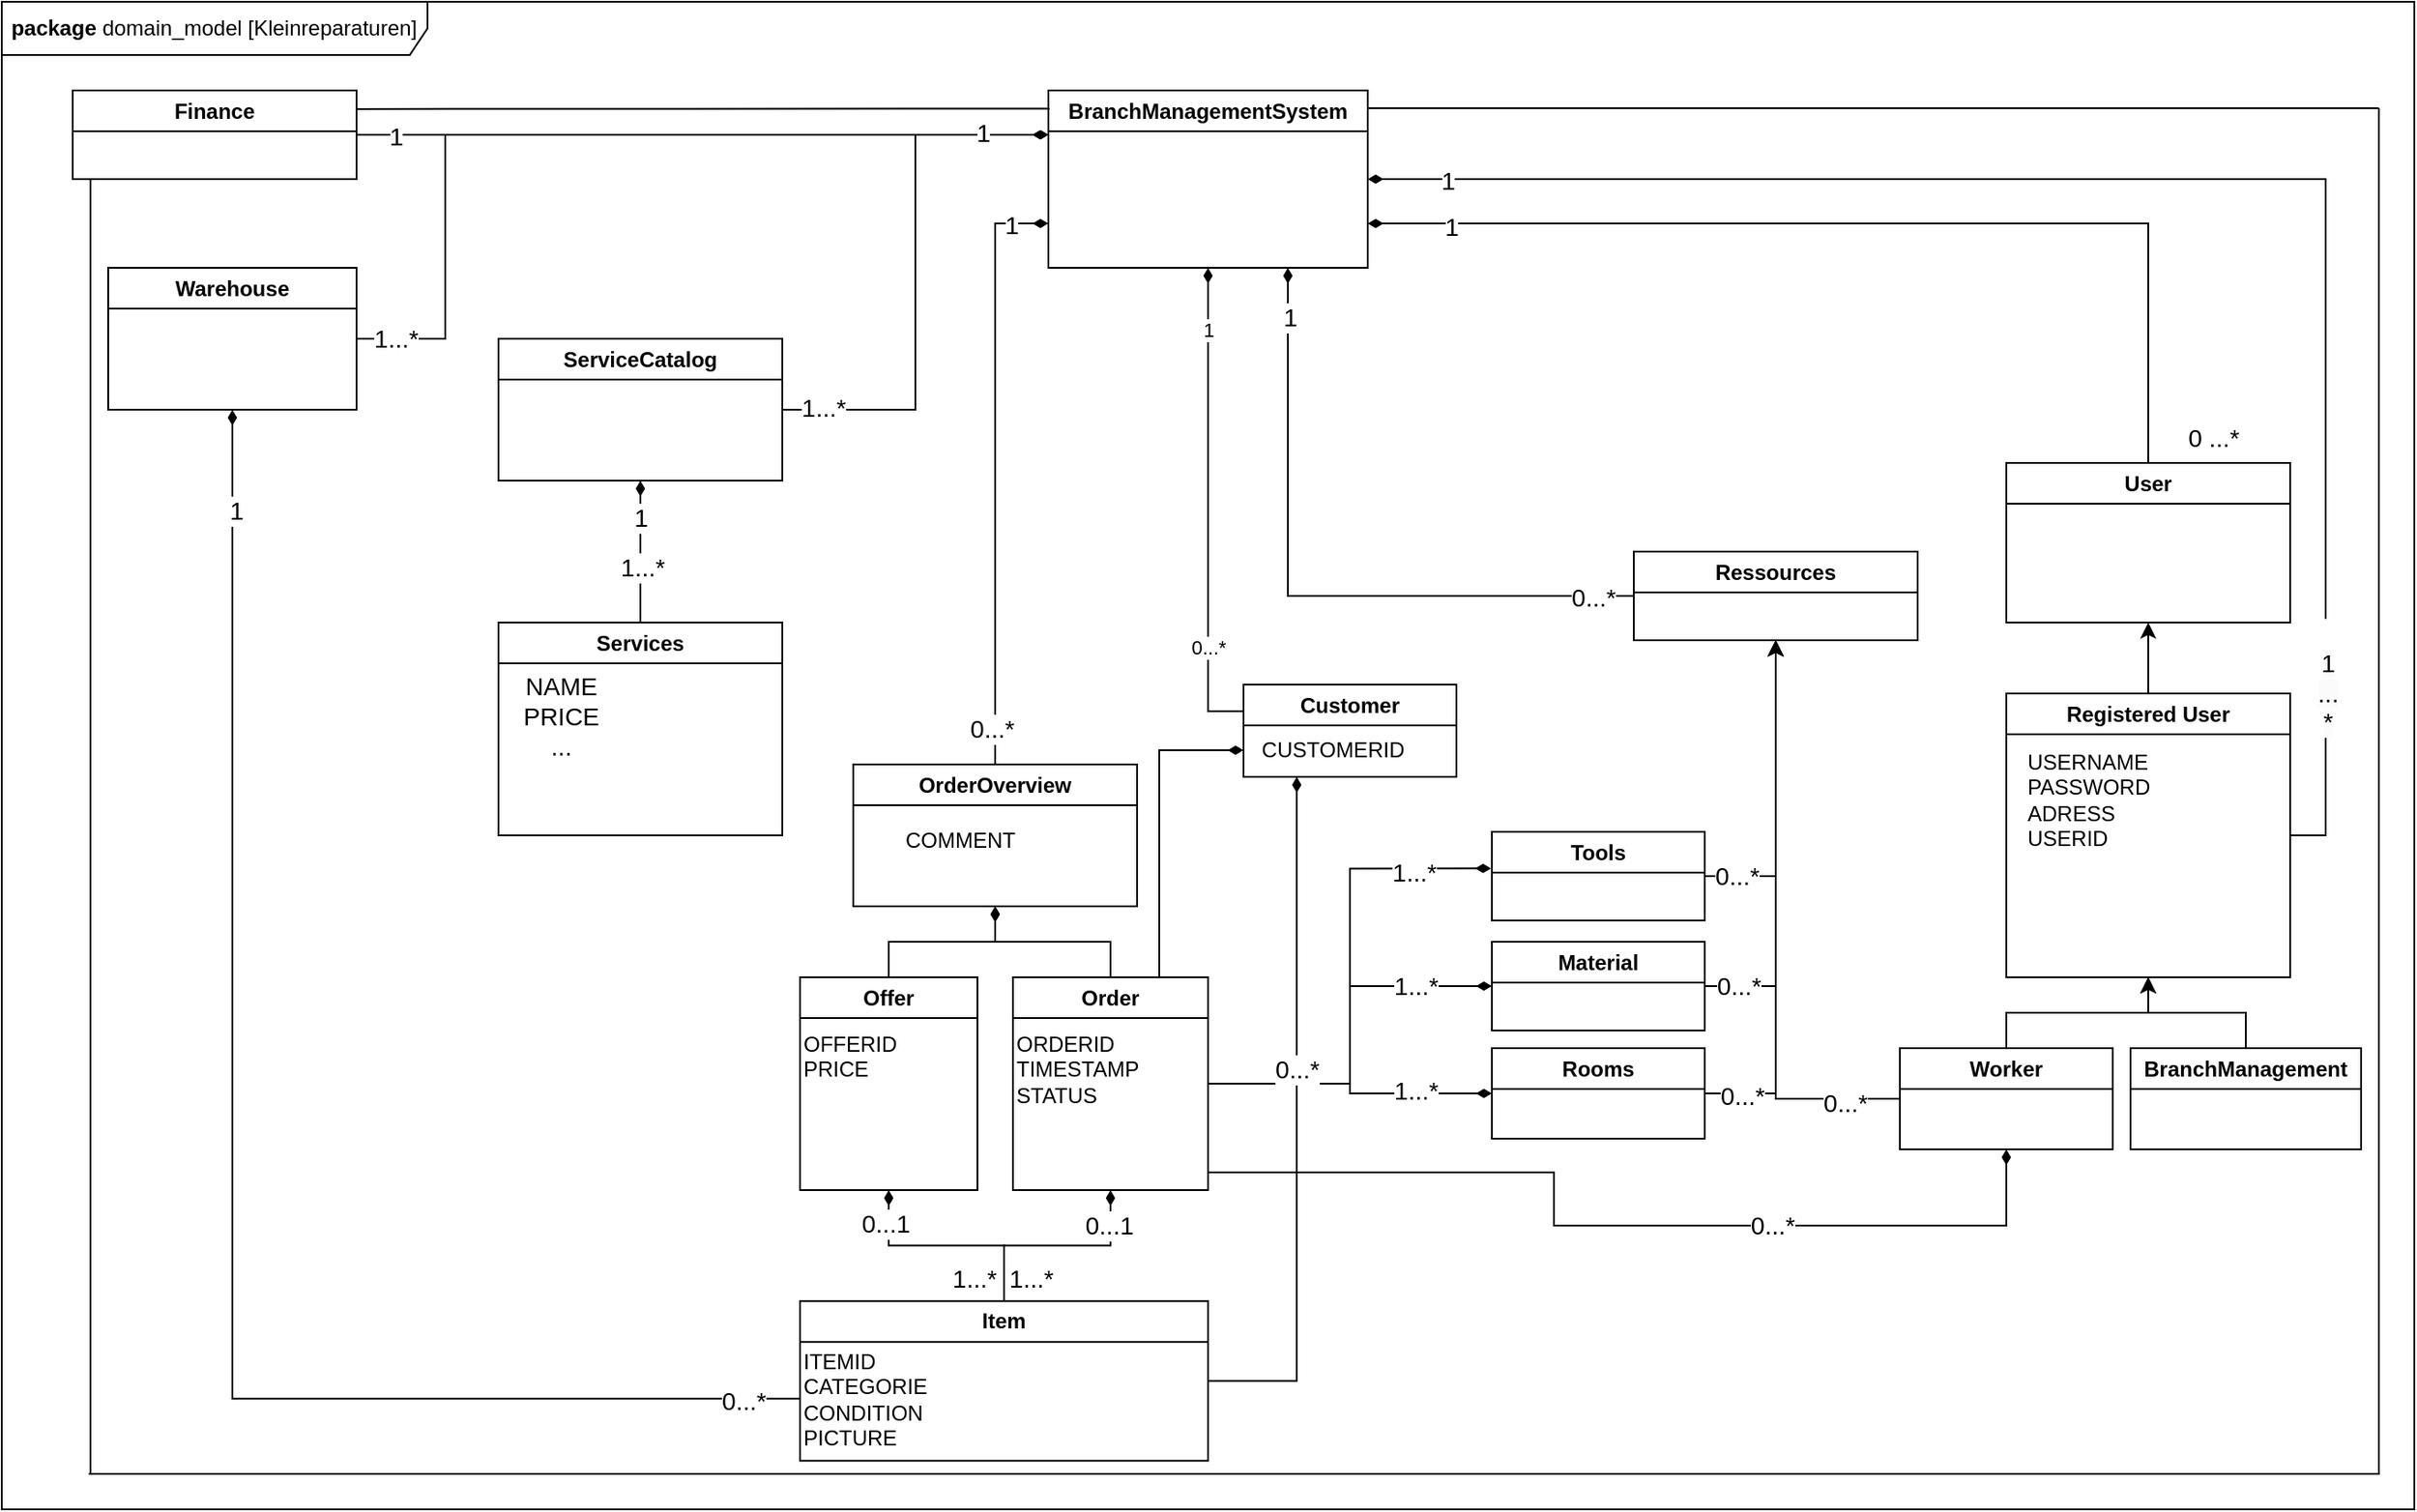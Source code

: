 <mxfile version="24.2.7" type="device">
  <diagram id="Yn2aoOHRh6MFNlnkPbl-" name="Version 2 (Jannes)">
    <mxGraphModel dx="2510" dy="2087" grid="1" gridSize="10" guides="1" tooltips="1" connect="1" arrows="1" fold="1" page="1" pageScale="1" pageWidth="827" pageHeight="1169" math="0" shadow="0">
      <root>
        <mxCell id="0" />
        <mxCell id="1" parent="0" />
        <mxCell id="8MOcwneKtv6zkITeavdK-9" style="edgeStyle=orthogonalEdgeStyle;rounded=0;orthogonalLoop=1;jettySize=auto;html=1;entryX=0.5;entryY=1;entryDx=0;entryDy=0;" parent="1" source="yJ_Jj67r5UvaJyy1enGA-1" target="8MOcwneKtv6zkITeavdK-4" edge="1">
          <mxGeometry relative="1" as="geometry" />
        </mxCell>
        <mxCell id="8MOcwneKtv6zkITeavdK-13" style="edgeStyle=orthogonalEdgeStyle;rounded=0;orthogonalLoop=1;jettySize=auto;html=1;entryX=1;entryY=0.5;entryDx=0;entryDy=0;exitX=1;exitY=0.5;exitDx=0;exitDy=0;endArrow=diamondThin;endFill=1;" parent="1" source="yJ_Jj67r5UvaJyy1enGA-1" target="8MOcwneKtv6zkITeavdK-5" edge="1">
          <mxGeometry relative="1" as="geometry" />
        </mxCell>
        <mxCell id="zqzKAoWXqfA8L6BJdc7o-20" value="&lt;font style=&quot;font-size: 14px;&quot;&gt;1&lt;/font&gt;" style="edgeLabel;html=1;align=center;verticalAlign=middle;resizable=0;points=[];" parent="8MOcwneKtv6zkITeavdK-13" vertex="1" connectable="0">
          <mxGeometry x="0.903" y="1" relative="1" as="geometry">
            <mxPoint as="offset" />
          </mxGeometry>
        </mxCell>
        <mxCell id="33N8ULpZx4EMxlpKR_Wp-2" value="&lt;font style=&quot;font-size: 14px;&quot;&gt;&lt;br&gt;&lt;span style=&quot;color: rgb(0, 0, 0); font-family: Helvetica; font-style: normal; font-variant-ligatures: normal; font-variant-caps: normal; font-weight: 400; letter-spacing: normal; orphans: 2; text-align: center; text-indent: 0px; text-transform: none; widows: 2; word-spacing: 0px; -webkit-text-stroke-width: 0px; white-space: normal; background-color: rgb(251, 251, 251); text-decoration-thickness: initial; text-decoration-style: initial; text-decoration-color: initial; float: none; display: inline !important;&quot;&gt;1 ... *&lt;/span&gt;&lt;br&gt;&lt;/font&gt;" style="edgeLabel;html=1;align=center;verticalAlign=middle;resizable=0;points=[];" parent="8MOcwneKtv6zkITeavdK-13" vertex="1" connectable="0">
          <mxGeometry x="-0.764" y="-1" relative="1" as="geometry">
            <mxPoint as="offset" />
          </mxGeometry>
        </mxCell>
        <mxCell id="yJ_Jj67r5UvaJyy1enGA-1" value="Registered User" style="swimlane;whiteSpace=wrap;html=1;" parent="1" vertex="1">
          <mxGeometry x="450" y="240" width="160" height="160" as="geometry" />
        </mxCell>
        <mxCell id="33N8ULpZx4EMxlpKR_Wp-28" value="USERNAME&lt;div&gt;PASSWORD&lt;/div&gt;&lt;div&gt;ADRESS&lt;br&gt;USERID&lt;/div&gt;" style="text;html=1;align=left;verticalAlign=middle;resizable=0;points=[];autosize=1;strokeColor=none;fillColor=none;" parent="yJ_Jj67r5UvaJyy1enGA-1" vertex="1">
          <mxGeometry x="10" y="25" width="90" height="70" as="geometry" />
        </mxCell>
        <mxCell id="8MOcwneKtv6zkITeavdK-1" value="Customer" style="swimlane;whiteSpace=wrap;html=1;" parent="1" vertex="1">
          <mxGeometry x="20" y="235" width="120" height="52" as="geometry" />
        </mxCell>
        <mxCell id="nlekxh2a4RUyMmhlE-8h-7" value="CUSTOMERID" style="text;html=1;align=center;verticalAlign=middle;resizable=0;points=[];autosize=1;strokeColor=none;fillColor=none;" parent="8MOcwneKtv6zkITeavdK-1" vertex="1">
          <mxGeometry y="22" width="100" height="30" as="geometry" />
        </mxCell>
        <mxCell id="8MOcwneKtv6zkITeavdK-8" style="edgeStyle=orthogonalEdgeStyle;rounded=0;orthogonalLoop=1;jettySize=auto;html=1;exitX=0.5;exitY=0;exitDx=0;exitDy=0;entryX=0.5;entryY=1;entryDx=0;entryDy=0;" parent="1" source="8MOcwneKtv6zkITeavdK-2" target="yJ_Jj67r5UvaJyy1enGA-1" edge="1">
          <mxGeometry relative="1" as="geometry" />
        </mxCell>
        <mxCell id="8MOcwneKtv6zkITeavdK-2" value="BranchManagement" style="swimlane;whiteSpace=wrap;html=1;" parent="1" vertex="1">
          <mxGeometry x="520" y="440" width="130" height="57" as="geometry" />
        </mxCell>
        <mxCell id="8MOcwneKtv6zkITeavdK-10" style="edgeStyle=orthogonalEdgeStyle;rounded=0;orthogonalLoop=1;jettySize=auto;html=1;entryX=1;entryY=0.75;entryDx=0;entryDy=0;exitX=0.5;exitY=0;exitDx=0;exitDy=0;endArrow=diamondThin;endFill=1;" parent="1" source="8MOcwneKtv6zkITeavdK-4" target="8MOcwneKtv6zkITeavdK-5" edge="1">
          <mxGeometry relative="1" as="geometry" />
        </mxCell>
        <mxCell id="zqzKAoWXqfA8L6BJdc7o-19" value="&lt;font style=&quot;font-size: 14px;&quot;&gt;1&lt;/font&gt;" style="edgeLabel;html=1;align=center;verticalAlign=middle;resizable=0;points=[];" parent="8MOcwneKtv6zkITeavdK-10" vertex="1" connectable="0">
          <mxGeometry x="0.838" y="2" relative="1" as="geometry">
            <mxPoint as="offset" />
          </mxGeometry>
        </mxCell>
        <mxCell id="8MOcwneKtv6zkITeavdK-4" value="User" style="swimlane;whiteSpace=wrap;html=1;" parent="1" vertex="1">
          <mxGeometry x="450" y="110" width="160" height="90" as="geometry" />
        </mxCell>
        <mxCell id="8MOcwneKtv6zkITeavdK-5" value="BranchManagementSystem" style="swimlane;whiteSpace=wrap;html=1;" parent="1" vertex="1">
          <mxGeometry x="-90" y="-100" width="180" height="100" as="geometry" />
        </mxCell>
        <mxCell id="8MOcwneKtv6zkITeavdK-11" value="&lt;font style=&quot;font-size: 14px;&quot;&gt;0 ...*&lt;/font&gt;" style="text;html=1;align=center;verticalAlign=middle;whiteSpace=wrap;rounded=0;" parent="1" vertex="1">
          <mxGeometry x="537" y="81" width="60" height="30" as="geometry" />
        </mxCell>
        <mxCell id="ufMA5EX9a9atEQRI4HPc-6" style="edgeStyle=orthogonalEdgeStyle;rounded=0;orthogonalLoop=1;jettySize=auto;html=1;exitX=0.5;exitY=1;exitDx=0;exitDy=0;endArrow=none;endFill=0;startArrow=diamondThin;startFill=1;" parent="1" source="8MOcwneKtv6zkITeavdK-15" target="ufMA5EX9a9atEQRI4HPc-5" edge="1">
          <mxGeometry relative="1" as="geometry" />
        </mxCell>
        <mxCell id="zqzKAoWXqfA8L6BJdc7o-25" value="&lt;font style=&quot;font-size: 14px;&quot;&gt;1&lt;/font&gt;" style="edgeLabel;html=1;align=center;verticalAlign=middle;resizable=0;points=[];" parent="ufMA5EX9a9atEQRI4HPc-6" vertex="1" connectable="0">
          <mxGeometry x="-0.671" relative="1" as="geometry">
            <mxPoint y="8" as="offset" />
          </mxGeometry>
        </mxCell>
        <mxCell id="zqzKAoWXqfA8L6BJdc7o-26" value="&lt;font style=&quot;font-size: 14px;&quot;&gt;1...*&lt;/font&gt;" style="edgeLabel;html=1;align=center;verticalAlign=middle;resizable=0;points=[];" parent="ufMA5EX9a9atEQRI4HPc-6" vertex="1" connectable="0">
          <mxGeometry x="0.208" y="1" relative="1" as="geometry">
            <mxPoint as="offset" />
          </mxGeometry>
        </mxCell>
        <mxCell id="nlekxh2a4RUyMmhlE-8h-5" style="edgeStyle=orthogonalEdgeStyle;rounded=0;orthogonalLoop=1;jettySize=auto;html=1;entryX=0;entryY=0.25;entryDx=0;entryDy=0;endArrow=diamondThin;endFill=1;" parent="1" source="8MOcwneKtv6zkITeavdK-15" target="8MOcwneKtv6zkITeavdK-5" edge="1">
          <mxGeometry relative="1" as="geometry" />
        </mxCell>
        <mxCell id="zqzKAoWXqfA8L6BJdc7o-27" value="&lt;font style=&quot;font-size: 14px;&quot;&gt;1...*&lt;/font&gt;" style="edgeLabel;html=1;align=center;verticalAlign=middle;resizable=0;points=[];" parent="nlekxh2a4RUyMmhlE-8h-5" vertex="1" connectable="0">
          <mxGeometry x="-0.851" y="1" relative="1" as="geometry">
            <mxPoint as="offset" />
          </mxGeometry>
        </mxCell>
        <mxCell id="8MOcwneKtv6zkITeavdK-15" value="ServiceCatalog" style="swimlane;whiteSpace=wrap;html=1;" parent="1" vertex="1">
          <mxGeometry x="-400" y="40" width="160" height="80" as="geometry">
            <mxRectangle x="-120" width="120" height="30" as="alternateBounds" />
          </mxGeometry>
        </mxCell>
        <mxCell id="ufMA5EX9a9atEQRI4HPc-1" value="OrderOverview" style="swimlane;whiteSpace=wrap;html=1;" parent="1" vertex="1">
          <mxGeometry x="-200" y="280" width="160" height="80" as="geometry">
            <mxRectangle x="-120" width="120" height="30" as="alternateBounds" />
          </mxGeometry>
        </mxCell>
        <mxCell id="ufMA5EX9a9atEQRI4HPc-2" style="edgeStyle=orthogonalEdgeStyle;rounded=0;orthogonalLoop=1;jettySize=auto;html=1;exitX=0.5;exitY=0;exitDx=0;exitDy=0;entryX=0;entryY=0.75;entryDx=0;entryDy=0;endArrow=diamondThin;endFill=1;" parent="1" source="ufMA5EX9a9atEQRI4HPc-1" target="8MOcwneKtv6zkITeavdK-5" edge="1">
          <mxGeometry relative="1" as="geometry">
            <mxPoint x="-120" y="10" as="targetPoint" />
          </mxGeometry>
        </mxCell>
        <mxCell id="zqzKAoWXqfA8L6BJdc7o-18" value="&lt;font style=&quot;font-size: 14px;&quot;&gt;1&lt;/font&gt;" style="edgeLabel;html=1;align=center;verticalAlign=middle;resizable=0;points=[];" parent="ufMA5EX9a9atEQRI4HPc-2" vertex="1" connectable="0">
          <mxGeometry x="0.874" y="-1" relative="1" as="geometry">
            <mxPoint as="offset" />
          </mxGeometry>
        </mxCell>
        <mxCell id="zqzKAoWXqfA8L6BJdc7o-24" value="&lt;font style=&quot;font-size: 14px;&quot;&gt;0...*&lt;/font&gt;" style="edgeLabel;html=1;align=center;verticalAlign=middle;resizable=0;points=[];" parent="ufMA5EX9a9atEQRI4HPc-2" vertex="1" connectable="0">
          <mxGeometry x="-0.881" y="2" relative="1" as="geometry">
            <mxPoint as="offset" />
          </mxGeometry>
        </mxCell>
        <mxCell id="ufMA5EX9a9atEQRI4HPc-5" value="Services" style="swimlane;whiteSpace=wrap;html=1;" parent="1" vertex="1">
          <mxGeometry x="-400" y="200" width="160" height="120" as="geometry">
            <mxRectangle x="-120" width="120" height="30" as="alternateBounds" />
          </mxGeometry>
        </mxCell>
        <mxCell id="ufMA5EX9a9atEQRI4HPc-8" value="&lt;p style=&quot;text-wrap: wrap; margin: 0px 0px 0px 4px;&quot;&gt;&lt;br&gt;&lt;/p&gt;" style="text;html=1;align=left;verticalAlign=middle;resizable=0;points=[];autosize=1;strokeColor=none;fillColor=none;" parent="ufMA5EX9a9atEQRI4HPc-5" vertex="1">
          <mxGeometry x="65" y="58" width="30" height="30" as="geometry" />
        </mxCell>
        <mxCell id="nlekxh2a4RUyMmhlE-8h-3" value="&lt;span style=&quot;font-size: 14px;&quot;&gt;NAME&lt;br&gt;PRICE&lt;br&gt;&lt;/span&gt;&lt;div&gt;&lt;span style=&quot;font-size: 14px;&quot;&gt;...&lt;/span&gt;&lt;/div&gt;" style="text;html=1;align=center;verticalAlign=middle;resizable=0;points=[];autosize=1;strokeColor=none;fillColor=none;" parent="ufMA5EX9a9atEQRI4HPc-5" vertex="1">
          <mxGeometry y="23" width="70" height="60" as="geometry" />
        </mxCell>
        <mxCell id="nlekxh2a4RUyMmhlE-8h-9" style="edgeStyle=orthogonalEdgeStyle;rounded=0;orthogonalLoop=1;jettySize=auto;html=1;entryX=0.5;entryY=1;entryDx=0;entryDy=0;" parent="1" source="nlekxh2a4RUyMmhlE-8h-6" target="yJ_Jj67r5UvaJyy1enGA-1" edge="1">
          <mxGeometry relative="1" as="geometry" />
        </mxCell>
        <mxCell id="zqzKAoWXqfA8L6BJdc7o-7" style="edgeStyle=orthogonalEdgeStyle;rounded=0;orthogonalLoop=1;jettySize=auto;html=1;exitX=0;exitY=0.5;exitDx=0;exitDy=0;entryX=0.5;entryY=1;entryDx=0;entryDy=0;" parent="1" source="nlekxh2a4RUyMmhlE-8h-6" target="nlekxh2a4RUyMmhlE-8h-17" edge="1">
          <mxGeometry relative="1" as="geometry">
            <mxPoint x="320" y="220" as="targetPoint" />
          </mxGeometry>
        </mxCell>
        <mxCell id="zqzKAoWXqfA8L6BJdc7o-9" value="&lt;font style=&quot;font-size: 14px;&quot;&gt;0...*&lt;/font&gt;" style="edgeLabel;html=1;align=center;verticalAlign=middle;resizable=0;points=[];" parent="zqzKAoWXqfA8L6BJdc7o-7" vertex="1" connectable="0">
          <mxGeometry x="-0.81" y="2" relative="1" as="geometry">
            <mxPoint as="offset" />
          </mxGeometry>
        </mxCell>
        <mxCell id="nlekxh2a4RUyMmhlE-8h-6" value="Worker" style="swimlane;whiteSpace=wrap;html=1;" parent="1" vertex="1">
          <mxGeometry x="390" y="440" width="120" height="57" as="geometry" />
        </mxCell>
        <mxCell id="zqzKAoWXqfA8L6BJdc7o-29" style="edgeStyle=orthogonalEdgeStyle;rounded=0;orthogonalLoop=1;jettySize=auto;html=1;exitX=0.5;exitY=0;exitDx=0;exitDy=0;entryX=0.5;entryY=1;entryDx=0;entryDy=0;endArrow=diamondThin;endFill=1;" parent="1" source="nlekxh2a4RUyMmhlE-8h-10" target="nlekxh2a4RUyMmhlE-8h-22" edge="1">
          <mxGeometry relative="1" as="geometry" />
        </mxCell>
        <mxCell id="zqzKAoWXqfA8L6BJdc7o-30" value="&lt;font style=&quot;font-size: 14px;&quot;&gt;1...*&lt;/font&gt;" style="edgeLabel;html=1;align=center;verticalAlign=middle;resizable=0;points=[];" parent="zqzKAoWXqfA8L6BJdc7o-29" vertex="1" connectable="0">
          <mxGeometry x="-0.8" relative="1" as="geometry">
            <mxPoint x="15" as="offset" />
          </mxGeometry>
        </mxCell>
        <mxCell id="zqzKAoWXqfA8L6BJdc7o-31" value="&lt;font style=&quot;font-size: 14px;&quot;&gt;0...1&lt;/font&gt;" style="edgeLabel;html=1;align=center;verticalAlign=middle;resizable=0;points=[];" parent="zqzKAoWXqfA8L6BJdc7o-29" vertex="1" connectable="0">
          <mxGeometry x="0.718" y="1" relative="1" as="geometry">
            <mxPoint y="3" as="offset" />
          </mxGeometry>
        </mxCell>
        <mxCell id="zqzKAoWXqfA8L6BJdc7o-32" style="edgeStyle=orthogonalEdgeStyle;rounded=0;orthogonalLoop=1;jettySize=auto;html=1;entryX=0.5;entryY=1;entryDx=0;entryDy=0;endArrow=diamondThin;endFill=1;" parent="1" source="nlekxh2a4RUyMmhlE-8h-10" target="nlekxh2a4RUyMmhlE-8h-23" edge="1">
          <mxGeometry relative="1" as="geometry" />
        </mxCell>
        <mxCell id="zqzKAoWXqfA8L6BJdc7o-33" value="&lt;font style=&quot;font-size: 14px;&quot;&gt;0...1&lt;/font&gt;" style="edgeLabel;html=1;align=center;verticalAlign=middle;resizable=0;points=[];" parent="zqzKAoWXqfA8L6BJdc7o-32" vertex="1" connectable="0">
          <mxGeometry x="0.708" y="2" relative="1" as="geometry">
            <mxPoint as="offset" />
          </mxGeometry>
        </mxCell>
        <mxCell id="nlekxh2a4RUyMmhlE-8h-10" value="Item" style="swimlane;whiteSpace=wrap;html=1;" parent="1" vertex="1">
          <mxGeometry x="-230" y="582.62" width="230" height="90" as="geometry">
            <mxRectangle x="-120" width="120" height="30" as="alternateBounds" />
          </mxGeometry>
        </mxCell>
        <mxCell id="nlekxh2a4RUyMmhlE-8h-24" value="&lt;div&gt;ITEMID&lt;br&gt;CATEGORIE&lt;br&gt;CONDITION&lt;/div&gt;&lt;div&gt;PICTURE&lt;br&gt;&lt;/div&gt;" style="text;html=1;align=left;verticalAlign=middle;resizable=0;points=[];autosize=1;strokeColor=none;fillColor=none;" parent="nlekxh2a4RUyMmhlE-8h-10" vertex="1">
          <mxGeometry y="20" width="90" height="70" as="geometry" />
        </mxCell>
        <mxCell id="nlekxh2a4RUyMmhlE-8h-37" style="edgeStyle=orthogonalEdgeStyle;rounded=0;orthogonalLoop=1;jettySize=auto;html=1;exitX=1;exitY=0.5;exitDx=0;exitDy=0;entryX=0;entryY=0.25;entryDx=0;entryDy=0;endArrow=diamondThin;endFill=1;" parent="1" source="nlekxh2a4RUyMmhlE-8h-11" target="8MOcwneKtv6zkITeavdK-5" edge="1">
          <mxGeometry relative="1" as="geometry">
            <Array as="points">
              <mxPoint x="-430" y="40" />
              <mxPoint x="-430" y="-75" />
            </Array>
          </mxGeometry>
        </mxCell>
        <mxCell id="zqzKAoWXqfA8L6BJdc7o-15" value="&lt;font style=&quot;font-size: 14px;&quot;&gt;1...*&lt;/font&gt;" style="edgeLabel;html=1;align=center;verticalAlign=middle;resizable=0;points=[];" parent="nlekxh2a4RUyMmhlE-8h-37" vertex="1" connectable="0">
          <mxGeometry x="-0.913" y="-3" relative="1" as="geometry">
            <mxPoint y="-3" as="offset" />
          </mxGeometry>
        </mxCell>
        <mxCell id="nlekxh2a4RUyMmhlE-8h-11" value="Warehouse" style="swimlane;whiteSpace=wrap;html=1;startSize=23;" parent="1" vertex="1">
          <mxGeometry x="-620" width="140" height="80" as="geometry">
            <mxRectangle x="-120" width="120" height="30" as="alternateBounds" />
          </mxGeometry>
        </mxCell>
        <mxCell id="nlekxh2a4RUyMmhlE-8h-35" style="edgeStyle=orthogonalEdgeStyle;rounded=0;orthogonalLoop=1;jettySize=auto;html=1;entryX=0;entryY=0.25;entryDx=0;entryDy=0;endArrow=diamondThin;endFill=1;" parent="1" source="nlekxh2a4RUyMmhlE-8h-14" target="8MOcwneKtv6zkITeavdK-5" edge="1">
          <mxGeometry relative="1" as="geometry" />
        </mxCell>
        <mxCell id="zqzKAoWXqfA8L6BJdc7o-14" value="&lt;font style=&quot;font-size: 14px;&quot;&gt;1&lt;/font&gt;" style="edgeLabel;html=1;align=center;verticalAlign=middle;resizable=0;points=[];" parent="nlekxh2a4RUyMmhlE-8h-35" vertex="1" connectable="0">
          <mxGeometry x="0.811" y="1" relative="1" as="geometry">
            <mxPoint as="offset" />
          </mxGeometry>
        </mxCell>
        <mxCell id="zqzKAoWXqfA8L6BJdc7o-17" value="&lt;font style=&quot;font-size: 14px;&quot;&gt;1&lt;/font&gt;" style="edgeLabel;html=1;align=center;verticalAlign=middle;resizable=0;points=[];" parent="nlekxh2a4RUyMmhlE-8h-35" vertex="1" connectable="0">
          <mxGeometry x="-0.887" y="-1" relative="1" as="geometry">
            <mxPoint as="offset" />
          </mxGeometry>
        </mxCell>
        <mxCell id="nlekxh2a4RUyMmhlE-8h-14" value="Finance" style="swimlane;whiteSpace=wrap;html=1;startSize=23;" parent="1" vertex="1">
          <mxGeometry x="-640" y="-100" width="160" height="50" as="geometry" />
        </mxCell>
        <mxCell id="33N8ULpZx4EMxlpKR_Wp-26" value="" style="endArrow=none;html=1;rounded=0;exitX=1.02;exitY=0.209;exitDx=0;exitDy=0;exitPerimeter=0;entryX=0.004;entryY=0.102;entryDx=0;entryDy=0;entryPerimeter=0;" parent="nlekxh2a4RUyMmhlE-8h-14" target="8MOcwneKtv6zkITeavdK-5" edge="1">
          <mxGeometry width="50" height="50" relative="1" as="geometry">
            <mxPoint x="160.2" y="10.45" as="sourcePoint" />
            <mxPoint x="547" y="10" as="targetPoint" />
          </mxGeometry>
        </mxCell>
        <mxCell id="zqzKAoWXqfA8L6BJdc7o-1" style="edgeStyle=orthogonalEdgeStyle;rounded=0;orthogonalLoop=1;jettySize=auto;html=1;entryX=0.75;entryY=1;entryDx=0;entryDy=0;endArrow=diamondThin;endFill=1;" parent="1" source="nlekxh2a4RUyMmhlE-8h-17" target="8MOcwneKtv6zkITeavdK-5" edge="1">
          <mxGeometry relative="1" as="geometry" />
        </mxCell>
        <mxCell id="zqzKAoWXqfA8L6BJdc7o-21" value="&lt;font style=&quot;font-size: 14px;&quot;&gt;1&lt;/font&gt;" style="edgeLabel;html=1;align=center;verticalAlign=middle;resizable=0;points=[];" parent="zqzKAoWXqfA8L6BJdc7o-1" vertex="1" connectable="0">
          <mxGeometry x="0.855" y="-1" relative="1" as="geometry">
            <mxPoint as="offset" />
          </mxGeometry>
        </mxCell>
        <mxCell id="zqzKAoWXqfA8L6BJdc7o-23" value="&lt;font style=&quot;font-size: 14px;&quot;&gt;0...*&lt;/font&gt;" style="edgeLabel;html=1;align=center;verticalAlign=middle;resizable=0;points=[];" parent="zqzKAoWXqfA8L6BJdc7o-1" vertex="1" connectable="0">
          <mxGeometry x="-0.88" y="1" relative="1" as="geometry">
            <mxPoint as="offset" />
          </mxGeometry>
        </mxCell>
        <mxCell id="nlekxh2a4RUyMmhlE-8h-17" value="Ressources" style="swimlane;whiteSpace=wrap;html=1;" parent="1" vertex="1">
          <mxGeometry x="240" y="160" width="160" height="50" as="geometry" />
        </mxCell>
        <mxCell id="zqzKAoWXqfA8L6BJdc7o-4" style="edgeStyle=orthogonalEdgeStyle;rounded=0;orthogonalLoop=1;jettySize=auto;html=1;exitX=1;exitY=0.5;exitDx=0;exitDy=0;entryX=0.5;entryY=1;entryDx=0;entryDy=0;" parent="1" source="nlekxh2a4RUyMmhlE-8h-18" target="nlekxh2a4RUyMmhlE-8h-17" edge="1">
          <mxGeometry relative="1" as="geometry">
            <mxPoint x="320" y="220" as="targetPoint" />
            <Array as="points">
              <mxPoint x="320" y="343" />
            </Array>
          </mxGeometry>
        </mxCell>
        <mxCell id="zqzKAoWXqfA8L6BJdc7o-13" value="&lt;font style=&quot;font-size: 14px;&quot;&gt;0...*&lt;/font&gt;" style="edgeLabel;html=1;align=center;verticalAlign=middle;resizable=0;points=[];" parent="zqzKAoWXqfA8L6BJdc7o-4" vertex="1" connectable="0">
          <mxGeometry x="-0.835" relative="1" as="geometry">
            <mxPoint x="3" as="offset" />
          </mxGeometry>
        </mxCell>
        <mxCell id="nlekxh2a4RUyMmhlE-8h-18" value="Tools" style="swimlane;whiteSpace=wrap;html=1;startSize=23;" parent="1" vertex="1">
          <mxGeometry x="160" y="318" width="120" height="50" as="geometry" />
        </mxCell>
        <mxCell id="zqzKAoWXqfA8L6BJdc7o-5" style="edgeStyle=orthogonalEdgeStyle;rounded=0;orthogonalLoop=1;jettySize=auto;html=1;exitX=1;exitY=0.5;exitDx=0;exitDy=0;entryX=0.5;entryY=1;entryDx=0;entryDy=0;" parent="1" source="nlekxh2a4RUyMmhlE-8h-19" target="nlekxh2a4RUyMmhlE-8h-17" edge="1">
          <mxGeometry relative="1" as="geometry">
            <mxPoint x="320" y="220" as="targetPoint" />
            <Array as="points">
              <mxPoint x="320" y="405" />
            </Array>
          </mxGeometry>
        </mxCell>
        <mxCell id="zqzKAoWXqfA8L6BJdc7o-12" value="&lt;font style=&quot;font-size: 14px;&quot;&gt;0...*&lt;/font&gt;" style="edgeLabel;html=1;align=center;verticalAlign=middle;resizable=0;points=[];" parent="zqzKAoWXqfA8L6BJdc7o-5" vertex="1" connectable="0">
          <mxGeometry x="-0.838" relative="1" as="geometry">
            <mxPoint as="offset" />
          </mxGeometry>
        </mxCell>
        <mxCell id="nlekxh2a4RUyMmhlE-8h-19" value="Material" style="swimlane;whiteSpace=wrap;html=1;startSize=23;" parent="1" vertex="1">
          <mxGeometry x="160" y="380" width="120" height="50" as="geometry" />
        </mxCell>
        <mxCell id="zqzKAoWXqfA8L6BJdc7o-37" style="edgeStyle=orthogonalEdgeStyle;rounded=0;orthogonalLoop=1;jettySize=auto;html=1;entryX=0.5;entryY=1;entryDx=0;entryDy=0;exitX=1;exitY=0.5;exitDx=0;exitDy=0;" parent="1" source="nlekxh2a4RUyMmhlE-8h-20" target="nlekxh2a4RUyMmhlE-8h-17" edge="1">
          <mxGeometry relative="1" as="geometry" />
        </mxCell>
        <mxCell id="zqzKAoWXqfA8L6BJdc7o-39" value="&lt;font style=&quot;font-size: 14px;&quot;&gt;0...*&lt;/font&gt;" style="edgeLabel;html=1;align=center;verticalAlign=middle;resizable=0;points=[];" parent="zqzKAoWXqfA8L6BJdc7o-37" vertex="1" connectable="0">
          <mxGeometry x="-0.859" y="-1" relative="1" as="geometry">
            <mxPoint as="offset" />
          </mxGeometry>
        </mxCell>
        <mxCell id="nlekxh2a4RUyMmhlE-8h-20" value="Rooms" style="swimlane;whiteSpace=wrap;html=1;" parent="1" vertex="1">
          <mxGeometry x="160" y="440" width="120" height="51" as="geometry" />
        </mxCell>
        <mxCell id="nlekxh2a4RUyMmhlE-8h-30" style="edgeStyle=orthogonalEdgeStyle;rounded=0;orthogonalLoop=1;jettySize=auto;html=1;exitX=0.5;exitY=0;exitDx=0;exitDy=0;endArrow=diamondThin;endFill=1;" parent="1" source="nlekxh2a4RUyMmhlE-8h-22" edge="1">
          <mxGeometry relative="1" as="geometry">
            <mxPoint x="-120" y="360" as="targetPoint" />
            <Array as="points">
              <mxPoint x="-55" y="380" />
              <mxPoint x="-120" y="380" />
            </Array>
          </mxGeometry>
        </mxCell>
        <mxCell id="zACMozYAidX4i_ZqHzwe-2" style="edgeStyle=orthogonalEdgeStyle;rounded=0;orthogonalLoop=1;jettySize=auto;html=1;exitX=1;exitY=0.75;exitDx=0;exitDy=0;entryX=0.5;entryY=1;entryDx=0;entryDy=0;endArrow=diamondThin;endFill=1;" edge="1" parent="1" source="nlekxh2a4RUyMmhlE-8h-22" target="nlekxh2a4RUyMmhlE-8h-6">
          <mxGeometry relative="1" as="geometry">
            <Array as="points">
              <mxPoint y="510" />
              <mxPoint x="195" y="510" />
              <mxPoint x="195" y="540" />
              <mxPoint x="450" y="540" />
            </Array>
          </mxGeometry>
        </mxCell>
        <mxCell id="zACMozYAidX4i_ZqHzwe-6" style="edgeStyle=orthogonalEdgeStyle;rounded=0;orthogonalLoop=1;jettySize=auto;html=1;entryX=0;entryY=0.5;entryDx=0;entryDy=0;endArrow=diamondThin;endFill=1;" edge="1" parent="1" source="nlekxh2a4RUyMmhlE-8h-22" target="nlekxh2a4RUyMmhlE-8h-19">
          <mxGeometry relative="1" as="geometry" />
        </mxCell>
        <mxCell id="zACMozYAidX4i_ZqHzwe-7" style="edgeStyle=orthogonalEdgeStyle;rounded=0;orthogonalLoop=1;jettySize=auto;html=1;entryX=0;entryY=0.5;entryDx=0;entryDy=0;endArrow=diamondThin;endFill=1;" edge="1" parent="1" source="nlekxh2a4RUyMmhlE-8h-22" target="nlekxh2a4RUyMmhlE-8h-20">
          <mxGeometry relative="1" as="geometry" />
        </mxCell>
        <mxCell id="nlekxh2a4RUyMmhlE-8h-22" value="Order" style="swimlane;whiteSpace=wrap;html=1;" parent="1" vertex="1">
          <mxGeometry x="-110" y="400" width="110" height="120" as="geometry" />
        </mxCell>
        <mxCell id="nlekxh2a4RUyMmhlE-8h-28" value="ORDERID&lt;br&gt;TIMESTAMP&lt;div&gt;STATUS&lt;/div&gt;" style="text;html=1;align=left;verticalAlign=middle;resizable=0;points=[];autosize=1;strokeColor=none;fillColor=none;" parent="nlekxh2a4RUyMmhlE-8h-22" vertex="1">
          <mxGeometry y="22" width="90" height="60" as="geometry" />
        </mxCell>
        <mxCell id="nlekxh2a4RUyMmhlE-8h-29" style="edgeStyle=orthogonalEdgeStyle;rounded=0;orthogonalLoop=1;jettySize=auto;html=1;entryX=0.5;entryY=1;entryDx=0;entryDy=0;endArrow=diamondThin;endFill=1;" parent="1" source="nlekxh2a4RUyMmhlE-8h-23" target="ufMA5EX9a9atEQRI4HPc-1" edge="1">
          <mxGeometry relative="1" as="geometry" />
        </mxCell>
        <mxCell id="nlekxh2a4RUyMmhlE-8h-23" value="Offer" style="swimlane;whiteSpace=wrap;html=1;" parent="1" vertex="1">
          <mxGeometry x="-230" y="400" width="100" height="120" as="geometry" />
        </mxCell>
        <mxCell id="nlekxh2a4RUyMmhlE-8h-31" value="OFFERID&lt;br&gt;PRICE&lt;div&gt;&lt;br&gt;&lt;/div&gt;" style="text;html=1;align=left;verticalAlign=middle;resizable=0;points=[];autosize=1;strokeColor=none;fillColor=none;" parent="nlekxh2a4RUyMmhlE-8h-23" vertex="1">
          <mxGeometry y="22" width="80" height="60" as="geometry" />
        </mxCell>
        <mxCell id="nlekxh2a4RUyMmhlE-8h-25" value="COMMENT" style="text;html=1;align=center;verticalAlign=middle;resizable=0;points=[];autosize=1;strokeColor=none;fillColor=none;" parent="1" vertex="1">
          <mxGeometry x="-185" y="308" width="90" height="30" as="geometry" />
        </mxCell>
        <mxCell id="zqzKAoWXqfA8L6BJdc7o-36" style="edgeStyle=orthogonalEdgeStyle;rounded=0;orthogonalLoop=1;jettySize=auto;html=1;entryX=0.5;entryY=1;entryDx=0;entryDy=0;endArrow=diamondThin;endFill=1;" parent="1" source="nlekxh2a4RUyMmhlE-8h-24" target="nlekxh2a4RUyMmhlE-8h-11" edge="1">
          <mxGeometry relative="1" as="geometry" />
        </mxCell>
        <mxCell id="zqzKAoWXqfA8L6BJdc7o-40" value="&lt;font style=&quot;font-size: 14px;&quot;&gt;0...*&lt;/font&gt;" style="edgeLabel;html=1;align=center;verticalAlign=middle;resizable=0;points=[];" parent="zqzKAoWXqfA8L6BJdc7o-36" vertex="1" connectable="0">
          <mxGeometry x="-0.926" y="1" relative="1" as="geometry">
            <mxPoint as="offset" />
          </mxGeometry>
        </mxCell>
        <mxCell id="33N8ULpZx4EMxlpKR_Wp-17" value="&lt;font style=&quot;font-size: 14px;&quot;&gt;1&lt;/font&gt;" style="edgeLabel;html=1;align=center;verticalAlign=middle;resizable=0;points=[];" parent="zqzKAoWXqfA8L6BJdc7o-36" vertex="1" connectable="0">
          <mxGeometry x="0.87" y="-2" relative="1" as="geometry">
            <mxPoint as="offset" />
          </mxGeometry>
        </mxCell>
        <mxCell id="zqzKAoWXqfA8L6BJdc7o-41" value="&lt;font style=&quot;font-size: 14px;&quot;&gt;1...*&lt;/font&gt;" style="edgeLabel;html=1;align=center;verticalAlign=middle;resizable=0;points=[];" parent="1" vertex="1" connectable="0">
          <mxGeometry x="-90" y="582.12" as="geometry">
            <mxPoint x="-42" y="-12" as="offset" />
          </mxGeometry>
        </mxCell>
        <mxCell id="33N8ULpZx4EMxlpKR_Wp-3" style="edgeStyle=orthogonalEdgeStyle;rounded=0;orthogonalLoop=1;jettySize=auto;html=1;entryX=0.5;entryY=1;entryDx=0;entryDy=0;exitX=0;exitY=0.25;exitDx=0;exitDy=0;endArrow=diamondThin;endFill=1;" parent="1" source="8MOcwneKtv6zkITeavdK-1" target="8MOcwneKtv6zkITeavdK-5" edge="1">
          <mxGeometry relative="1" as="geometry">
            <Array as="points">
              <mxPoint x="20" y="250" />
              <mxPoint y="250" />
            </Array>
          </mxGeometry>
        </mxCell>
        <mxCell id="ZSvgmfdybmubsaurmHEe-1" value="0...*" style="edgeLabel;html=1;align=center;verticalAlign=middle;resizable=0;points=[];" parent="33N8ULpZx4EMxlpKR_Wp-3" vertex="1" connectable="0">
          <mxGeometry x="-0.573" relative="1" as="geometry">
            <mxPoint as="offset" />
          </mxGeometry>
        </mxCell>
        <mxCell id="ZSvgmfdybmubsaurmHEe-2" value="1" style="edgeLabel;html=1;align=center;verticalAlign=middle;resizable=0;points=[];" parent="33N8ULpZx4EMxlpKR_Wp-3" vertex="1" connectable="0">
          <mxGeometry x="0.741" relative="1" as="geometry">
            <mxPoint as="offset" />
          </mxGeometry>
        </mxCell>
        <mxCell id="33N8ULpZx4EMxlpKR_Wp-4" style="edgeStyle=orthogonalEdgeStyle;rounded=0;orthogonalLoop=1;jettySize=auto;html=1;entryX=0.75;entryY=0;entryDx=0;entryDy=0;endArrow=none;endFill=0;startArrow=diamondThin;startFill=1;" parent="1" source="nlekxh2a4RUyMmhlE-8h-7" target="nlekxh2a4RUyMmhlE-8h-22" edge="1">
          <mxGeometry relative="1" as="geometry" />
        </mxCell>
        <mxCell id="33N8ULpZx4EMxlpKR_Wp-5" style="edgeStyle=orthogonalEdgeStyle;rounded=0;orthogonalLoop=1;jettySize=auto;html=1;entryX=-0.004;entryY=0.413;entryDx=0;entryDy=0;entryPerimeter=0;exitX=1;exitY=0.5;exitDx=0;exitDy=0;endArrow=diamondThin;endFill=1;" parent="1" source="nlekxh2a4RUyMmhlE-8h-22" target="nlekxh2a4RUyMmhlE-8h-18" edge="1">
          <mxGeometry relative="1" as="geometry">
            <Array as="points">
              <mxPoint x="80" y="460" />
              <mxPoint x="80" y="339" />
            </Array>
          </mxGeometry>
        </mxCell>
        <mxCell id="33N8ULpZx4EMxlpKR_Wp-13" value="&lt;font style=&quot;font-size: 14px;&quot;&gt;1...*&lt;/font&gt;" style="edgeLabel;html=1;align=center;verticalAlign=middle;resizable=0;points=[];" parent="33N8ULpZx4EMxlpKR_Wp-5" vertex="1" connectable="0">
          <mxGeometry x="0.693" y="-2" relative="1" as="geometry">
            <mxPoint as="offset" />
          </mxGeometry>
        </mxCell>
        <mxCell id="33N8ULpZx4EMxlpKR_Wp-11" value="&lt;font style=&quot;font-size: 14px;&quot;&gt;1...*&lt;/font&gt;" style="edgeLabel;html=1;align=center;verticalAlign=middle;resizable=0;points=[];" parent="1" vertex="1" connectable="0">
          <mxGeometry x="118.004" y="445.001" as="geometry">
            <mxPoint x="-1" y="-40" as="offset" />
          </mxGeometry>
        </mxCell>
        <mxCell id="33N8ULpZx4EMxlpKR_Wp-14" value="&lt;font style=&quot;font-size: 14px;&quot;&gt;1...*&lt;/font&gt;" style="edgeLabel;html=1;align=center;verticalAlign=middle;resizable=0;points=[];" parent="1" vertex="1" connectable="0">
          <mxGeometry x="118.004" y="504.001" as="geometry">
            <mxPoint x="-1" y="-40" as="offset" />
          </mxGeometry>
        </mxCell>
        <mxCell id="33N8ULpZx4EMxlpKR_Wp-21" value="" style="endArrow=none;html=1;rounded=0;" parent="1" edge="1">
          <mxGeometry width="50" height="50" relative="1" as="geometry">
            <mxPoint x="-630" y="680" as="sourcePoint" />
            <mxPoint x="-630" y="-50" as="targetPoint" />
          </mxGeometry>
        </mxCell>
        <mxCell id="33N8ULpZx4EMxlpKR_Wp-23" value="" style="endArrow=none;html=1;rounded=0;" parent="1" edge="1">
          <mxGeometry width="50" height="50" relative="1" as="geometry">
            <mxPoint x="-631" y="680" as="sourcePoint" />
            <mxPoint x="660.569" y="680" as="targetPoint" />
          </mxGeometry>
        </mxCell>
        <mxCell id="33N8ULpZx4EMxlpKR_Wp-24" value="" style="endArrow=none;html=1;rounded=0;" parent="1" edge="1">
          <mxGeometry width="50" height="50" relative="1" as="geometry">
            <mxPoint x="660" y="680" as="sourcePoint" />
            <mxPoint x="660" y="-90" as="targetPoint" />
          </mxGeometry>
        </mxCell>
        <mxCell id="33N8ULpZx4EMxlpKR_Wp-25" value="" style="endArrow=none;html=1;rounded=0;" parent="1" edge="1">
          <mxGeometry width="50" height="50" relative="1" as="geometry">
            <mxPoint x="90" y="-90" as="sourcePoint" />
            <mxPoint x="660" y="-90" as="targetPoint" />
          </mxGeometry>
        </mxCell>
        <mxCell id="P2Qq_ya99G6y4IiuvPNS-1" value="&lt;b&gt;&amp;nbsp;package &lt;/b&gt;domain_model [Kleinreparaturen]" style="shape=umlFrame;whiteSpace=wrap;html=1;pointerEvents=0;width=240;height=30;align=left;" parent="1" vertex="1">
          <mxGeometry x="-680" y="-150" width="1360" height="850" as="geometry" />
        </mxCell>
        <mxCell id="zACMozYAidX4i_ZqHzwe-3" value="&lt;font style=&quot;font-size: 14px;&quot;&gt;0...*&lt;/font&gt;" style="edgeLabel;html=1;align=center;verticalAlign=middle;resizable=0;points=[];" vertex="1" connectable="0" parent="1">
          <mxGeometry x="-80" y="298" as="geometry">
            <mxPoint x="398" y="242" as="offset" />
          </mxGeometry>
        </mxCell>
        <mxCell id="zACMozYAidX4i_ZqHzwe-5" style="edgeStyle=orthogonalEdgeStyle;rounded=0;orthogonalLoop=1;jettySize=auto;html=1;entryX=0.25;entryY=1;entryDx=0;entryDy=0;endArrow=diamondThin;endFill=1;" edge="1" parent="1" source="nlekxh2a4RUyMmhlE-8h-10" target="8MOcwneKtv6zkITeavdK-1">
          <mxGeometry relative="1" as="geometry" />
        </mxCell>
        <mxCell id="33N8ULpZx4EMxlpKR_Wp-15" value="&lt;font style=&quot;font-size: 14px;&quot;&gt;0...*&lt;/font&gt;" style="edgeLabel;html=1;align=center;verticalAlign=middle;resizable=0;points=[];" parent="1" vertex="1" connectable="0">
          <mxGeometry x="51.004" y="492.001" as="geometry">
            <mxPoint x="-1" y="-40" as="offset" />
          </mxGeometry>
        </mxCell>
      </root>
    </mxGraphModel>
  </diagram>
</mxfile>
